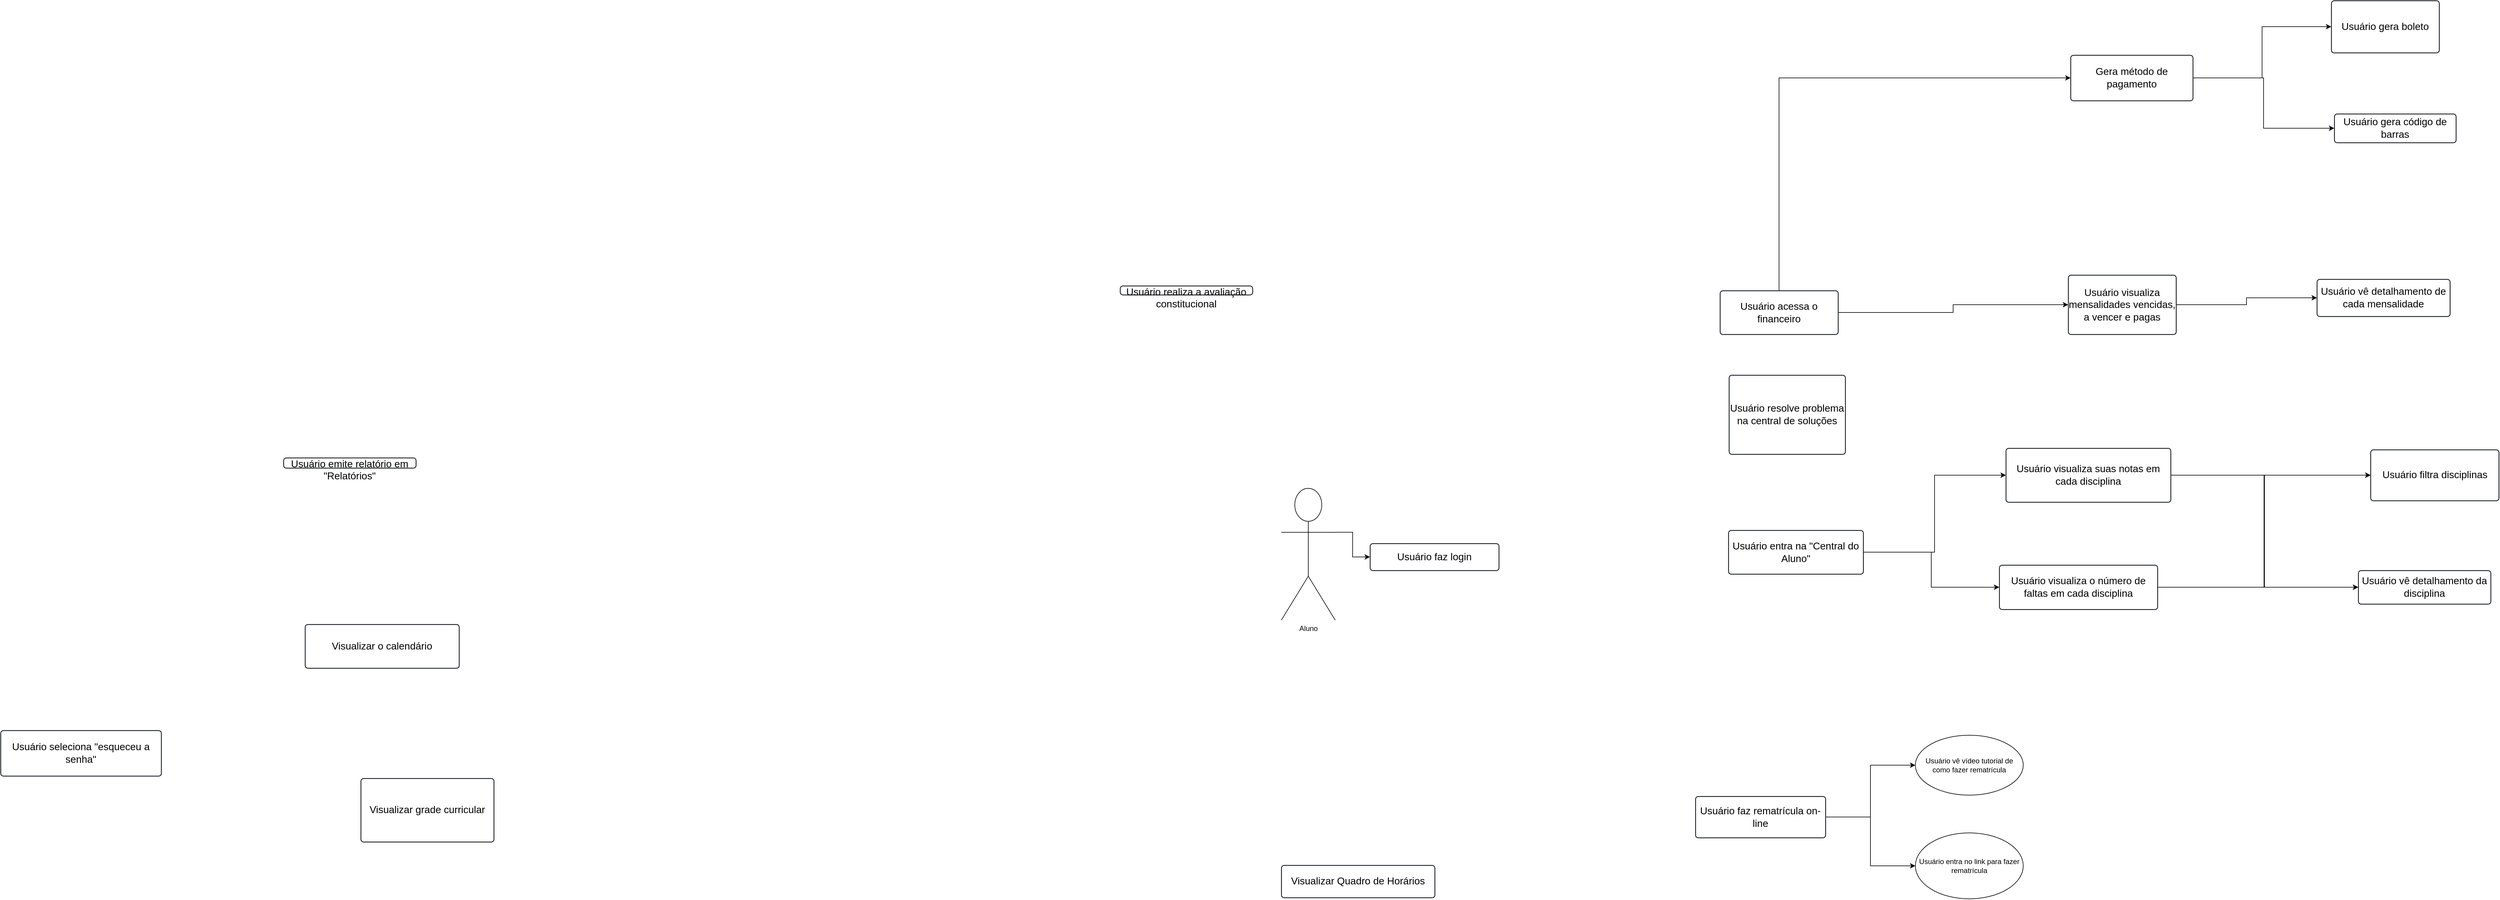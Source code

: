 <mxfile version="24.7.17">
  <diagram id="C5RBs43oDa-KdzZeNtuy" name="Page-1">
    <mxGraphModel dx="2240" dy="2105" grid="1" gridSize="10" guides="1" tooltips="1" connect="1" arrows="1" fold="1" page="1" pageScale="1" pageWidth="827" pageHeight="1169" math="0" shadow="0">
      <root>
        <mxCell id="WIyWlLk6GJQsqaUBKTNV-0" />
        <mxCell id="WIyWlLk6GJQsqaUBKTNV-1" parent="WIyWlLk6GJQsqaUBKTNV-0" />
        <mxCell id="rUnFUxkot40c6fo-Xuhl-10" value="" style="html=1;overflow=block;blockSpacing=1;whiteSpace=wrap;ellipse;container=1;pointerEvents=0;collapsible=0;recursiveResize=0;fontSize=13;spacing=0;strokeColor=#unset;fillOpacity=0;rounded=1;absoluteArcSize=1;arcSize=9;fillColor=#000000;strokeWidth=NaN;lucidId=Y.~frDhy4yKe;" vertex="1" parent="WIyWlLk6GJQsqaUBKTNV-1">
          <mxGeometry x="1080" y="-67" width="314" height="140" as="geometry" />
        </mxCell>
        <mxCell id="rUnFUxkot40c6fo-Xuhl-11" value="" style="html=1;overflow=block;blockSpacing=1;whiteSpace=wrap;ellipse;container=1;pointerEvents=0;collapsible=0;recursiveResize=0;fontSize=13;spacing=0;strokeColor=#unset;fillOpacity=0;rounded=1;absoluteArcSize=1;arcSize=9;fillColor=#000000;strokeWidth=NaN;lucidId=Q~~ft_3wy2R-;" vertex="1" parent="WIyWlLk6GJQsqaUBKTNV-1">
          <mxGeometry x="270" y="-23" width="284" height="103" as="geometry" />
        </mxCell>
        <mxCell id="rUnFUxkot40c6fo-Xuhl-12" value="" style="html=1;overflow=block;blockSpacing=1;whiteSpace=wrap;ellipse;container=1;pointerEvents=0;collapsible=0;recursiveResize=0;fontSize=13;spacing=0;strokeColor=#unset;fillOpacity=0;rounded=1;absoluteArcSize=1;arcSize=9;fillColor=#000000;strokeWidth=NaN;lucidId=Eaag7vFq_rkK;" vertex="1" parent="WIyWlLk6GJQsqaUBKTNV-1">
          <mxGeometry x="240" y="112" width="358" height="141" as="geometry" />
        </mxCell>
        <mxCell id="rUnFUxkot40c6fo-Xuhl-13" value="" style="html=1;overflow=block;blockSpacing=1;whiteSpace=wrap;ellipse;container=1;pointerEvents=0;collapsible=0;recursiveResize=0;fontSize=13;spacing=0;strokeColor=#unset;fillOpacity=0;rounded=1;absoluteArcSize=1;arcSize=9;fillColor=#000000;strokeWidth=NaN;lucidId=mcageydQGY9z;" vertex="1" parent="WIyWlLk6GJQsqaUBKTNV-1">
          <mxGeometry x="750" y="-68" width="343" height="142" as="geometry" />
        </mxCell>
        <mxCell id="rUnFUxkot40c6fo-Xuhl-14" value="" style="html=1;overflow=block;blockSpacing=1;whiteSpace=wrap;ellipse;container=1;pointerEvents=0;collapsible=0;recursiveResize=0;fontSize=13;spacing=0;strokeColor=#unset;fillOpacity=0;rounded=1;absoluteArcSize=1;arcSize=9;fillColor=#000000;strokeWidth=NaN;lucidId=ddagG1QzPClm;" vertex="1" parent="WIyWlLk6GJQsqaUBKTNV-1">
          <mxGeometry x="2115" y="154" width="296" height="133" as="geometry" />
        </mxCell>
        <mxCell id="rUnFUxkot40c6fo-Xuhl-15" value="" style="html=1;overflow=block;blockSpacing=1;whiteSpace=wrap;ellipse;container=1;pointerEvents=0;collapsible=0;recursiveResize=0;fontSize=13;spacing=0;strokeColor=#unset;fillOpacity=0;rounded=1;absoluteArcSize=1;arcSize=9;fillColor=#000000;strokeWidth=NaN;lucidId=NdagpB1rLRM-;" vertex="1" parent="WIyWlLk6GJQsqaUBKTNV-1">
          <mxGeometry x="2385" y="336" width="341" height="143" as="geometry" />
        </mxCell>
        <mxCell id="rUnFUxkot40c6fo-Xuhl-16" value="" style="html=1;overflow=block;blockSpacing=1;whiteSpace=wrap;ellipse;container=1;pointerEvents=0;collapsible=0;recursiveResize=0;fontSize=13;spacing=0;strokeColor=#unset;fillOpacity=0;rounded=1;absoluteArcSize=1;arcSize=9;fillColor=#000000;strokeWidth=NaN;lucidId=jeagK1TZLon7;" vertex="1" parent="WIyWlLk6GJQsqaUBKTNV-1">
          <mxGeometry x="3090" y="214" width="289" height="143" as="geometry" />
        </mxCell>
        <mxCell id="rUnFUxkot40c6fo-Xuhl-17" value="" style="html=1;overflow=block;blockSpacing=1;whiteSpace=wrap;ellipse;container=1;pointerEvents=0;collapsible=0;recursiveResize=0;fontSize=13;spacing=0;strokeColor=#unset;fillOpacity=0;rounded=1;absoluteArcSize=1;arcSize=9;fillColor=#000000;strokeWidth=NaN;lucidId=YeagIgFy~XO2;" vertex="1" parent="WIyWlLk6GJQsqaUBKTNV-1">
          <mxGeometry x="3592" y="-151" width="352" height="153" as="geometry" />
        </mxCell>
        <mxCell id="rUnFUxkot40c6fo-Xuhl-38" value="Usuário visualiza o número de faltas em cada disciplina" style="html=1;overflow=block;blockSpacing=1;whiteSpace=wrap;fontSize=16.7;spacing=0;strokeColor=#282c33;strokeOpacity=100;fillOpacity=100;rounded=1;absoluteArcSize=1;arcSize=9;fillColor=#ffffff;strokeWidth=1.5;lucidId=Zeag9wcReGp1;" vertex="1" parent="rUnFUxkot40c6fo-Xuhl-17">
          <mxGeometry x="28" y="46" width="264" height="74" as="geometry" />
        </mxCell>
        <mxCell id="rUnFUxkot40c6fo-Xuhl-18" value="" style="html=1;overflow=block;blockSpacing=1;whiteSpace=wrap;ellipse;container=1;pointerEvents=0;collapsible=0;recursiveResize=0;fontSize=13;spacing=0;strokeColor=#unset;fillOpacity=0;rounded=1;absoluteArcSize=1;arcSize=9;fillColor=#000000;strokeWidth=NaN;lucidId=RfagXSF.b_IG;" vertex="1" parent="WIyWlLk6GJQsqaUBKTNV-1">
          <mxGeometry x="3585" y="-373" width="367" height="172" as="geometry" />
        </mxCell>
        <mxCell id="rUnFUxkot40c6fo-Xuhl-19" value="" style="html=1;overflow=block;blockSpacing=1;whiteSpace=wrap;ellipse;container=1;pointerEvents=0;collapsible=0;recursiveResize=0;fontSize=13;spacing=0;strokeColor=#unset;fillOpacity=0;rounded=1;absoluteArcSize=1;arcSize=9;fillColor=#000000;strokeWidth=NaN;lucidId=-nagajI_LvL3;" vertex="1" parent="WIyWlLk6GJQsqaUBKTNV-1">
          <mxGeometry x="3131" y="-443" width="270" height="122" as="geometry" />
        </mxCell>
        <mxCell id="rUnFUxkot40c6fo-Xuhl-20" value="" style="html=1;overflow=block;blockSpacing=1;whiteSpace=wrap;ellipse;container=1;pointerEvents=0;collapsible=0;recursiveResize=0;fontSize=13;spacing=0;strokeColor=#unset;fillOpacity=0;rounded=1;absoluteArcSize=1;arcSize=9;fillColor=#000000;strokeWidth=NaN;lucidId=WpagX4FR4gD3;" vertex="1" parent="WIyWlLk6GJQsqaUBKTNV-1">
          <mxGeometry x="3121" y="-608" width="263" height="102" as="geometry" />
        </mxCell>
        <mxCell id="rUnFUxkot40c6fo-Xuhl-21" value="" style="html=1;overflow=block;blockSpacing=1;whiteSpace=wrap;ellipse;container=1;pointerEvents=0;collapsible=0;recursiveResize=0;fontSize=13;spacing=0;strokeColor=#unset;fillOpacity=0;rounded=1;absoluteArcSize=1;arcSize=9;fillColor=#000000;strokeWidth=NaN;lucidId=PqagYd1Hs4T0;" vertex="1" parent="WIyWlLk6GJQsqaUBKTNV-1">
          <mxGeometry x="2116" y="-615" width="294" height="116" as="geometry" />
        </mxCell>
        <mxCell id="rUnFUxkot40c6fo-Xuhl-22" value="" style="html=1;overflow=block;blockSpacing=1;whiteSpace=wrap;ellipse;container=1;pointerEvents=0;collapsible=0;recursiveResize=0;fontSize=13;spacing=0;strokeColor=#unset;fillOpacity=0;rounded=1;absoluteArcSize=1;arcSize=9;fillColor=#000000;strokeWidth=NaN;lucidId=uragK32LG8al;" vertex="1" parent="WIyWlLk6GJQsqaUBKTNV-1">
          <mxGeometry x="720" y="-338" width="294" height="133" as="geometry" />
        </mxCell>
        <mxCell id="rUnFUxkot40c6fo-Xuhl-23" value="" style="html=1;overflow=block;blockSpacing=1;whiteSpace=wrap;ellipse;container=1;pointerEvents=0;collapsible=0;recursiveResize=0;fontSize=13;spacing=0;strokeColor=#unset;fillOpacity=0;rounded=1;absoluteArcSize=1;arcSize=9;fillColor=#000000;strokeWidth=NaN;lucidId=~MagYrt4~OjG;" vertex="1" parent="WIyWlLk6GJQsqaUBKTNV-1">
          <mxGeometry x="4144" y="-1095" width="240" height="109" as="geometry" />
        </mxCell>
        <mxCell id="rUnFUxkot40c6fo-Xuhl-24" value="" style="html=1;overflow=block;blockSpacing=1;whiteSpace=wrap;ellipse;container=1;pointerEvents=0;collapsible=0;recursiveResize=0;fontSize=13;spacing=0;strokeColor=#unset;fillOpacity=0;rounded=1;absoluteArcSize=1;arcSize=9;fillColor=#000000;strokeWidth=NaN;lucidId=FNagKLXwvpPt;" vertex="1" parent="WIyWlLk6GJQsqaUBKTNV-1">
          <mxGeometry x="4144" y="-891" width="271" height="91" as="geometry" />
        </mxCell>
        <mxCell id="rUnFUxkot40c6fo-Xuhl-25" value="" style="html=1;overflow=block;blockSpacing=1;whiteSpace=wrap;ellipse;container=1;pointerEvents=0;collapsible=0;recursiveResize=0;fontSize=13;spacing=0;strokeColor=#unset;fillOpacity=0;rounded=1;absoluteArcSize=1;arcSize=9;fillColor=#000000;strokeWidth=NaN;lucidId=ROag3yyd6gWR;" vertex="1" parent="WIyWlLk6GJQsqaUBKTNV-1">
          <mxGeometry x="3705" y="-625" width="240" height="122" as="geometry" />
        </mxCell>
        <mxCell id="rUnFUxkot40c6fo-Xuhl-26" value="" style="html=1;overflow=block;blockSpacing=1;whiteSpace=wrap;ellipse;container=1;pointerEvents=0;collapsible=0;recursiveResize=0;fontSize=13;spacing=0;strokeColor=#unset;fillOpacity=0;rounded=1;absoluteArcSize=1;arcSize=9;fillColor=#000000;strokeWidth=NaN;lucidId=_PagpBcSsMX9;" vertex="1" parent="WIyWlLk6GJQsqaUBKTNV-1">
          <mxGeometry x="3705" y="-1016" width="272" height="137" as="geometry" />
        </mxCell>
        <mxCell id="rUnFUxkot40c6fo-Xuhl-27" value="" style="html=1;overflow=block;blockSpacing=1;whiteSpace=wrap;ellipse;container=1;pointerEvents=0;collapsible=0;recursiveResize=0;fontSize=13;spacing=0;strokeColor=#unset;fillOpacity=0;rounded=1;absoluteArcSize=1;arcSize=9;fillColor=#000000;strokeWidth=NaN;lucidId=KSagWHLwqx-Q;" vertex="1" parent="WIyWlLk6GJQsqaUBKTNV-1">
          <mxGeometry x="4099" y="-630" width="296" height="132" as="geometry" />
        </mxCell>
        <mxCell id="rUnFUxkot40c6fo-Xuhl-28" value="" style="html=1;overflow=block;blockSpacing=1;whiteSpace=wrap;ellipse;container=1;pointerEvents=0;collapsible=0;recursiveResize=0;fontSize=13;spacing=0;strokeColor=#unset;fillOpacity=0;rounded=1;absoluteArcSize=1;arcSize=9;fillColor=#000000;strokeWidth=NaN;lucidId=V_agjKaJFIL0;" vertex="1" parent="WIyWlLk6GJQsqaUBKTNV-1">
          <mxGeometry x="4204" y="-328" width="285" height="122" as="geometry" />
        </mxCell>
        <mxCell id="rUnFUxkot40c6fo-Xuhl-62" value="Usuário filtra disciplinas" style="html=1;overflow=block;blockSpacing=1;whiteSpace=wrap;fontSize=16.7;spacing=0;strokeColor=#282c33;strokeOpacity=100;fillOpacity=100;rounded=1;absoluteArcSize=1;arcSize=9;fillColor=#ffffff;strokeWidth=1.5;lucidId=X_agms8F3l3b;" vertex="1" parent="rUnFUxkot40c6fo-Xuhl-28">
          <mxGeometry x="35.5" y="30.5" width="214" height="85" as="geometry" />
        </mxCell>
        <mxCell id="rUnFUxkot40c6fo-Xuhl-29" value="" style="html=1;overflow=block;blockSpacing=1;whiteSpace=wrap;ellipse;container=1;pointerEvents=0;collapsible=0;recursiveResize=0;fontSize=13;spacing=0;strokeColor=#unset;fillOpacity=0;rounded=1;absoluteArcSize=1;arcSize=9;fillColor=#000000;strokeWidth=NaN;lucidId=S.agqyD3YTH9;" vertex="1" parent="WIyWlLk6GJQsqaUBKTNV-1">
          <mxGeometry x="4179" y="-159" width="295" height="146" as="geometry" />
        </mxCell>
        <mxCell id="rUnFUxkot40c6fo-Xuhl-30" value="" style="html=1;overflow=block;blockSpacing=1;whiteSpace=wrap;ellipse;container=1;pointerEvents=0;collapsible=0;recursiveResize=0;fontSize=13;spacing=0;strokeColor=#unset;fillOpacity=0;rounded=1;absoluteArcSize=1;arcSize=9;fillColor=#000000;strokeWidth=NaN;lucidId=fabg-TmvuDj1;" vertex="1" parent="WIyWlLk6GJQsqaUBKTNV-1">
          <mxGeometry x="3131" y="-232" width="300" height="152" as="geometry" />
        </mxCell>
        <mxCell id="rUnFUxkot40c6fo-Xuhl-32" value="Usuário faz login" style="html=1;overflow=block;blockSpacing=1;whiteSpace=wrap;fontSize=16.7;spacing=0;strokeColor=#282c33;strokeOpacity=100;fillOpacity=100;rounded=1;absoluteArcSize=1;arcSize=9;fillColor=#ffffff;strokeWidth=1.5;lucidId=R~~fp7Px24~a;" vertex="1" parent="WIyWlLk6GJQsqaUBKTNV-1">
          <mxGeometry x="2570" y="-141" width="215" height="45" as="geometry" />
        </mxCell>
        <mxCell id="rUnFUxkot40c6fo-Xuhl-33" value="Usuário seleciona &quot;esqueceu a senha&quot;" style="html=1;overflow=block;blockSpacing=1;whiteSpace=wrap;fontSize=16.7;spacing=0;strokeColor=#282c33;strokeOpacity=100;fillOpacity=100;rounded=1;absoluteArcSize=1;arcSize=9;fillColor=#ffffff;strokeWidth=1.5;lucidId=Gaag.V0q0CBY;" vertex="1" parent="WIyWlLk6GJQsqaUBKTNV-1">
          <mxGeometry x="285" y="171" width="268" height="76" as="geometry" />
        </mxCell>
        <mxCell id="rUnFUxkot40c6fo-Xuhl-34" value="Visualizar o calendário" style="html=1;overflow=block;blockSpacing=1;whiteSpace=wrap;fontSize=16.7;spacing=0;strokeColor=#282c33;strokeOpacity=100;fillOpacity=100;rounded=1;absoluteArcSize=1;arcSize=9;fillColor=#ffffff;strokeWidth=1.5;lucidId=ncag5nSuH~FQ;" vertex="1" parent="WIyWlLk6GJQsqaUBKTNV-1">
          <mxGeometry x="793" y="-6" width="257" height="73" as="geometry" />
        </mxCell>
        <mxCell id="rUnFUxkot40c6fo-Xuhl-35" value="Visualizar grade curricular" style="html=1;overflow=block;blockSpacing=1;whiteSpace=wrap;fontSize=16.7;spacing=0;strokeColor=#282c33;strokeOpacity=100;fillOpacity=100;rounded=1;absoluteArcSize=1;arcSize=9;fillColor=#ffffff;strokeWidth=1.5;lucidId=edagFw2vyw.m;" vertex="1" parent="WIyWlLk6GJQsqaUBKTNV-1">
          <mxGeometry x="886" y="251" width="222" height="106" as="geometry" />
        </mxCell>
        <mxCell id="rUnFUxkot40c6fo-Xuhl-36" value="Visualizar Quadro de Horários" style="html=1;overflow=block;blockSpacing=1;whiteSpace=wrap;fontSize=16.7;spacing=0;strokeColor=#282c33;strokeOpacity=100;fillOpacity=100;rounded=1;absoluteArcSize=1;arcSize=9;fillColor=#ffffff;strokeWidth=1.5;lucidId=OdageunkFL4_;" vertex="1" parent="WIyWlLk6GJQsqaUBKTNV-1">
          <mxGeometry x="2422" y="396" width="256" height="54" as="geometry" />
        </mxCell>
        <mxCell id="rUnFUxkot40c6fo-Xuhl-93" style="edgeStyle=orthogonalEdgeStyle;rounded=0;orthogonalLoop=1;jettySize=auto;html=1;exitX=1;exitY=0.5;exitDx=0;exitDy=0;entryX=0;entryY=0.5;entryDx=0;entryDy=0;" edge="1" parent="WIyWlLk6GJQsqaUBKTNV-1" source="rUnFUxkot40c6fo-Xuhl-37" target="rUnFUxkot40c6fo-Xuhl-92">
          <mxGeometry relative="1" as="geometry" />
        </mxCell>
        <mxCell id="rUnFUxkot40c6fo-Xuhl-95" style="edgeStyle=orthogonalEdgeStyle;rounded=0;orthogonalLoop=1;jettySize=auto;html=1;exitX=1;exitY=0.5;exitDx=0;exitDy=0;" edge="1" parent="WIyWlLk6GJQsqaUBKTNV-1" source="rUnFUxkot40c6fo-Xuhl-37" target="rUnFUxkot40c6fo-Xuhl-94">
          <mxGeometry relative="1" as="geometry" />
        </mxCell>
        <mxCell id="rUnFUxkot40c6fo-Xuhl-37" value="Usuário faz rematrícula on-line" style="html=1;overflow=block;blockSpacing=1;whiteSpace=wrap;fontSize=16.7;spacing=0;strokeColor=#282c33;strokeOpacity=100;fillOpacity=100;rounded=1;absoluteArcSize=1;arcSize=9;fillColor=#ffffff;strokeWidth=1.5;lucidId=keagAF9mJs9q;" vertex="1" parent="WIyWlLk6GJQsqaUBKTNV-1">
          <mxGeometry x="3113" y="281" width="217" height="69" as="geometry" />
        </mxCell>
        <mxCell id="rUnFUxkot40c6fo-Xuhl-86" style="edgeStyle=orthogonalEdgeStyle;rounded=0;orthogonalLoop=1;jettySize=auto;html=1;exitX=1;exitY=0.5;exitDx=0;exitDy=0;entryX=0;entryY=0.5;entryDx=0;entryDy=0;" edge="1" parent="WIyWlLk6GJQsqaUBKTNV-1" source="rUnFUxkot40c6fo-Xuhl-38" target="rUnFUxkot40c6fo-Xuhl-63">
          <mxGeometry relative="1" as="geometry" />
        </mxCell>
        <mxCell id="rUnFUxkot40c6fo-Xuhl-88" style="edgeStyle=orthogonalEdgeStyle;rounded=0;orthogonalLoop=1;jettySize=auto;html=1;exitX=1;exitY=0.5;exitDx=0;exitDy=0;entryX=0;entryY=0.5;entryDx=0;entryDy=0;" edge="1" parent="WIyWlLk6GJQsqaUBKTNV-1" source="rUnFUxkot40c6fo-Xuhl-39" target="rUnFUxkot40c6fo-Xuhl-62">
          <mxGeometry relative="1" as="geometry" />
        </mxCell>
        <mxCell id="rUnFUxkot40c6fo-Xuhl-89" style="edgeStyle=orthogonalEdgeStyle;rounded=0;orthogonalLoop=1;jettySize=auto;html=1;exitX=1;exitY=0.5;exitDx=0;exitDy=0;entryX=0;entryY=0.5;entryDx=0;entryDy=0;" edge="1" parent="WIyWlLk6GJQsqaUBKTNV-1" source="rUnFUxkot40c6fo-Xuhl-39" target="rUnFUxkot40c6fo-Xuhl-63">
          <mxGeometry relative="1" as="geometry" />
        </mxCell>
        <mxCell id="rUnFUxkot40c6fo-Xuhl-39" value="Usuário visualiza suas notas em cada disciplina" style="html=1;overflow=block;blockSpacing=1;whiteSpace=wrap;fontSize=16.7;spacing=0;strokeColor=#282c33;strokeOpacity=100;fillOpacity=100;rounded=1;absoluteArcSize=1;arcSize=9;fillColor=#ffffff;strokeWidth=1.5;lucidId=TfagR_.VnuLy;" vertex="1" parent="WIyWlLk6GJQsqaUBKTNV-1">
          <mxGeometry x="3631" y="-300" width="275" height="90" as="geometry" />
        </mxCell>
        <mxCell id="rUnFUxkot40c6fo-Xuhl-43" value="Usuário resolve problema na central de soluções" style="html=1;overflow=block;blockSpacing=1;whiteSpace=wrap;fontSize=16.7;spacing=0;strokeColor=#282c33;strokeOpacity=100;fillOpacity=100;rounded=1;absoluteArcSize=1;arcSize=9;fillColor=#ffffff;strokeWidth=1.5;lucidId=aoag3U4Fi8WB;" vertex="1" parent="WIyWlLk6GJQsqaUBKTNV-1">
          <mxGeometry x="3169" y="-422" width="194" height="132" as="geometry" />
        </mxCell>
        <mxCell id="rUnFUxkot40c6fo-Xuhl-79" style="edgeStyle=orthogonalEdgeStyle;rounded=0;orthogonalLoop=1;jettySize=auto;html=1;exitX=0.5;exitY=0;exitDx=0;exitDy=0;entryX=0;entryY=0.5;entryDx=0;entryDy=0;" edge="1" parent="WIyWlLk6GJQsqaUBKTNV-1" source="rUnFUxkot40c6fo-Xuhl-44" target="rUnFUxkot40c6fo-Xuhl-55">
          <mxGeometry relative="1" as="geometry" />
        </mxCell>
        <mxCell id="rUnFUxkot40c6fo-Xuhl-105" style="edgeStyle=orthogonalEdgeStyle;rounded=0;orthogonalLoop=1;jettySize=auto;html=1;exitX=1;exitY=0.5;exitDx=0;exitDy=0;entryX=0;entryY=0.5;entryDx=0;entryDy=0;" edge="1" parent="WIyWlLk6GJQsqaUBKTNV-1" source="rUnFUxkot40c6fo-Xuhl-44" target="rUnFUxkot40c6fo-Xuhl-54">
          <mxGeometry relative="1" as="geometry" />
        </mxCell>
        <mxCell id="rUnFUxkot40c6fo-Xuhl-44" value="Usuário acessa o financeiro" style="html=1;overflow=block;blockSpacing=1;whiteSpace=wrap;fontSize=16.7;spacing=0;strokeColor=#282c33;strokeOpacity=100;fillOpacity=100;rounded=1;absoluteArcSize=1;arcSize=9;fillColor=#ffffff;strokeWidth=1.5;lucidId=XpagvJWb4Kwn;" vertex="1" parent="WIyWlLk6GJQsqaUBKTNV-1">
          <mxGeometry x="3154" y="-563" width="197" height="73" as="geometry" />
        </mxCell>
        <mxCell id="rUnFUxkot40c6fo-Xuhl-45" value="Usuário realiza a avaliação constitucional" style="html=1;overflow=block;blockSpacing=1;whiteSpace=wrap;fontSize=16.7;spacing=0;strokeColor=#282c33;strokeOpacity=100;fillOpacity=100;rounded=1;absoluteArcSize=1;arcSize=9;fillColor=#ffffff;strokeWidth=1.5;lucidId=QqagB81cPDgH;" vertex="1" parent="WIyWlLk6GJQsqaUBKTNV-1">
          <mxGeometry x="2153" y="-571" width="221" height="15" as="geometry" />
        </mxCell>
        <mxCell id="rUnFUxkot40c6fo-Xuhl-46" value="Usuário emite relatório em &quot;Relatórios&quot;" style="html=1;overflow=block;blockSpacing=1;whiteSpace=wrap;fontSize=16.7;spacing=0;strokeColor=#282c33;strokeOpacity=100;fillOpacity=100;rounded=1;absoluteArcSize=1;arcSize=9;fillColor=#ffffff;strokeWidth=1.5;lucidId=wragig0bG9mm;" vertex="1" parent="WIyWlLk6GJQsqaUBKTNV-1">
          <mxGeometry x="757" y="-284" width="221" height="17" as="geometry" />
        </mxCell>
        <mxCell id="rUnFUxkot40c6fo-Xuhl-52" value="Usuário gera boleto" style="html=1;overflow=block;blockSpacing=1;whiteSpace=wrap;fontSize=16.7;spacing=0;strokeColor=#282c33;strokeOpacity=100;fillOpacity=100;rounded=1;absoluteArcSize=1;arcSize=9;fillColor=#ffffff;strokeWidth=1.5;lucidId=aNagrbmweS1.;" vertex="1" parent="WIyWlLk6GJQsqaUBKTNV-1">
          <mxGeometry x="4174" y="-1047" width="180" height="87" as="geometry" />
        </mxCell>
        <mxCell id="rUnFUxkot40c6fo-Xuhl-53" value="Usuário gera código de barras" style="html=1;overflow=block;blockSpacing=1;whiteSpace=wrap;fontSize=16.7;spacing=0;strokeColor=#282c33;strokeOpacity=100;fillOpacity=100;rounded=1;absoluteArcSize=1;arcSize=9;fillColor=#ffffff;strokeWidth=1.5;lucidId=GNagwMuWGmXu;" vertex="1" parent="WIyWlLk6GJQsqaUBKTNV-1">
          <mxGeometry x="4179" y="-858" width="203" height="48" as="geometry" />
        </mxCell>
        <mxCell id="rUnFUxkot40c6fo-Xuhl-82" style="edgeStyle=orthogonalEdgeStyle;rounded=0;orthogonalLoop=1;jettySize=auto;html=1;exitX=1;exitY=0.5;exitDx=0;exitDy=0;entryX=0;entryY=0.5;entryDx=0;entryDy=0;" edge="1" parent="WIyWlLk6GJQsqaUBKTNV-1" source="rUnFUxkot40c6fo-Xuhl-54" target="rUnFUxkot40c6fo-Xuhl-60">
          <mxGeometry relative="1" as="geometry" />
        </mxCell>
        <mxCell id="rUnFUxkot40c6fo-Xuhl-54" value="Usuário visualiza mensalidades vencidas, a vencer e pagas" style="html=1;overflow=block;blockSpacing=1;whiteSpace=wrap;fontSize=16.7;spacing=0;strokeColor=#282c33;strokeOpacity=100;fillOpacity=100;rounded=1;absoluteArcSize=1;arcSize=9;fillColor=#ffffff;strokeWidth=1.5;lucidId=TOagGhvxD3LM;" vertex="1" parent="WIyWlLk6GJQsqaUBKTNV-1">
          <mxGeometry x="3735" y="-589" width="180" height="99" as="geometry" />
        </mxCell>
        <mxCell id="rUnFUxkot40c6fo-Xuhl-80" style="edgeStyle=orthogonalEdgeStyle;rounded=0;orthogonalLoop=1;jettySize=auto;html=1;exitX=1;exitY=0.5;exitDx=0;exitDy=0;entryX=0;entryY=0.5;entryDx=0;entryDy=0;" edge="1" parent="WIyWlLk6GJQsqaUBKTNV-1" source="rUnFUxkot40c6fo-Xuhl-55" target="rUnFUxkot40c6fo-Xuhl-52">
          <mxGeometry relative="1" as="geometry" />
        </mxCell>
        <mxCell id="rUnFUxkot40c6fo-Xuhl-81" style="edgeStyle=orthogonalEdgeStyle;rounded=0;orthogonalLoop=1;jettySize=auto;html=1;exitX=1;exitY=0.5;exitDx=0;exitDy=0;entryX=0;entryY=0.5;entryDx=0;entryDy=0;" edge="1" parent="WIyWlLk6GJQsqaUBKTNV-1" source="rUnFUxkot40c6fo-Xuhl-55" target="rUnFUxkot40c6fo-Xuhl-53">
          <mxGeometry relative="1" as="geometry" />
        </mxCell>
        <mxCell id="rUnFUxkot40c6fo-Xuhl-55" value="Gera método de pagamento" style="html=1;overflow=block;blockSpacing=1;whiteSpace=wrap;fontSize=16.7;spacing=0;strokeColor=#282c33;strokeOpacity=100;fillOpacity=100;rounded=1;absoluteArcSize=1;arcSize=9;fillColor=#ffffff;strokeWidth=1.5;lucidId=~Pag1-Fd03f6;" vertex="1" parent="WIyWlLk6GJQsqaUBKTNV-1">
          <mxGeometry x="3739" y="-956" width="204" height="76" as="geometry" />
        </mxCell>
        <mxCell id="rUnFUxkot40c6fo-Xuhl-60" value="Usuário vê detalhamento de cada mensalidade" style="html=1;overflow=block;blockSpacing=1;whiteSpace=wrap;fontSize=16.7;spacing=0;strokeColor=#282c33;strokeOpacity=100;fillOpacity=100;rounded=1;absoluteArcSize=1;arcSize=9;fillColor=#ffffff;strokeWidth=1.5;lucidId=LSagF-fGWhoS;" vertex="1" parent="WIyWlLk6GJQsqaUBKTNV-1">
          <mxGeometry x="4150" y="-582" width="222" height="62" as="geometry" />
        </mxCell>
        <mxCell id="rUnFUxkot40c6fo-Xuhl-63" value="Usuário vê detalhamento da disciplina" style="html=1;overflow=block;blockSpacing=1;whiteSpace=wrap;fontSize=16.7;spacing=0;strokeColor=#282c33;strokeOpacity=100;fillOpacity=100;rounded=1;absoluteArcSize=1;arcSize=9;fillColor=#ffffff;strokeWidth=1.5;lucidId=V.agT9hImhcR;" vertex="1" parent="WIyWlLk6GJQsqaUBKTNV-1">
          <mxGeometry x="4219" y="-96" width="221" height="56" as="geometry" />
        </mxCell>
        <mxCell id="rUnFUxkot40c6fo-Xuhl-108" style="edgeStyle=orthogonalEdgeStyle;rounded=0;orthogonalLoop=1;jettySize=auto;html=1;exitX=1;exitY=0.5;exitDx=0;exitDy=0;entryX=0;entryY=0.5;entryDx=0;entryDy=0;" edge="1" parent="WIyWlLk6GJQsqaUBKTNV-1" source="rUnFUxkot40c6fo-Xuhl-64" target="rUnFUxkot40c6fo-Xuhl-39">
          <mxGeometry relative="1" as="geometry" />
        </mxCell>
        <mxCell id="rUnFUxkot40c6fo-Xuhl-109" style="edgeStyle=orthogonalEdgeStyle;rounded=0;orthogonalLoop=1;jettySize=auto;html=1;exitX=1;exitY=0.5;exitDx=0;exitDy=0;entryX=0;entryY=0.5;entryDx=0;entryDy=0;" edge="1" parent="WIyWlLk6GJQsqaUBKTNV-1" source="rUnFUxkot40c6fo-Xuhl-64" target="rUnFUxkot40c6fo-Xuhl-38">
          <mxGeometry relative="1" as="geometry" />
        </mxCell>
        <mxCell id="rUnFUxkot40c6fo-Xuhl-64" value="Usuário entra na &quot;Central do Aluno&quot;" style="html=1;overflow=block;blockSpacing=1;whiteSpace=wrap;fontSize=16.7;spacing=0;strokeColor=#282c33;strokeOpacity=100;fillOpacity=100;rounded=1;absoluteArcSize=1;arcSize=9;fillColor=#ffffff;strokeWidth=1.5;lucidId=iabgqO2KLxVr;" vertex="1" parent="WIyWlLk6GJQsqaUBKTNV-1">
          <mxGeometry x="3168" y="-163" width="225" height="73" as="geometry" />
        </mxCell>
        <mxCell id="rUnFUxkot40c6fo-Xuhl-90" style="edgeStyle=orthogonalEdgeStyle;rounded=0;orthogonalLoop=1;jettySize=auto;html=1;exitX=1;exitY=0.5;exitDx=0;exitDy=0;entryX=0;entryY=0.5;entryDx=0;entryDy=0;" edge="1" parent="WIyWlLk6GJQsqaUBKTNV-1" source="rUnFUxkot40c6fo-Xuhl-38" target="rUnFUxkot40c6fo-Xuhl-62">
          <mxGeometry relative="1" as="geometry" />
        </mxCell>
        <mxCell id="rUnFUxkot40c6fo-Xuhl-92" value="Usuário vê vídeo tutorial de como fazer rematrícula" style="ellipse;whiteSpace=wrap;html=1;" vertex="1" parent="WIyWlLk6GJQsqaUBKTNV-1">
          <mxGeometry x="3480" y="179" width="180" height="100" as="geometry" />
        </mxCell>
        <mxCell id="rUnFUxkot40c6fo-Xuhl-94" value="Usuário entra no link para fazer rematrícula" style="ellipse;whiteSpace=wrap;html=1;" vertex="1" parent="WIyWlLk6GJQsqaUBKTNV-1">
          <mxGeometry x="3480" y="342" width="180" height="110" as="geometry" />
        </mxCell>
        <mxCell id="rUnFUxkot40c6fo-Xuhl-111" style="edgeStyle=orthogonalEdgeStyle;rounded=0;orthogonalLoop=1;jettySize=auto;html=1;exitX=1;exitY=0.333;exitDx=0;exitDy=0;exitPerimeter=0;entryX=0;entryY=0.5;entryDx=0;entryDy=0;" edge="1" parent="WIyWlLk6GJQsqaUBKTNV-1" source="rUnFUxkot40c6fo-Xuhl-100" target="rUnFUxkot40c6fo-Xuhl-32">
          <mxGeometry relative="1" as="geometry" />
        </mxCell>
        <mxCell id="rUnFUxkot40c6fo-Xuhl-100" value="Aluno" style="shape=umlActor;verticalLabelPosition=bottom;verticalAlign=top;html=1;outlineConnect=0;" vertex="1" parent="WIyWlLk6GJQsqaUBKTNV-1">
          <mxGeometry x="2422" y="-233" width="90" height="220" as="geometry" />
        </mxCell>
      </root>
    </mxGraphModel>
  </diagram>
</mxfile>
